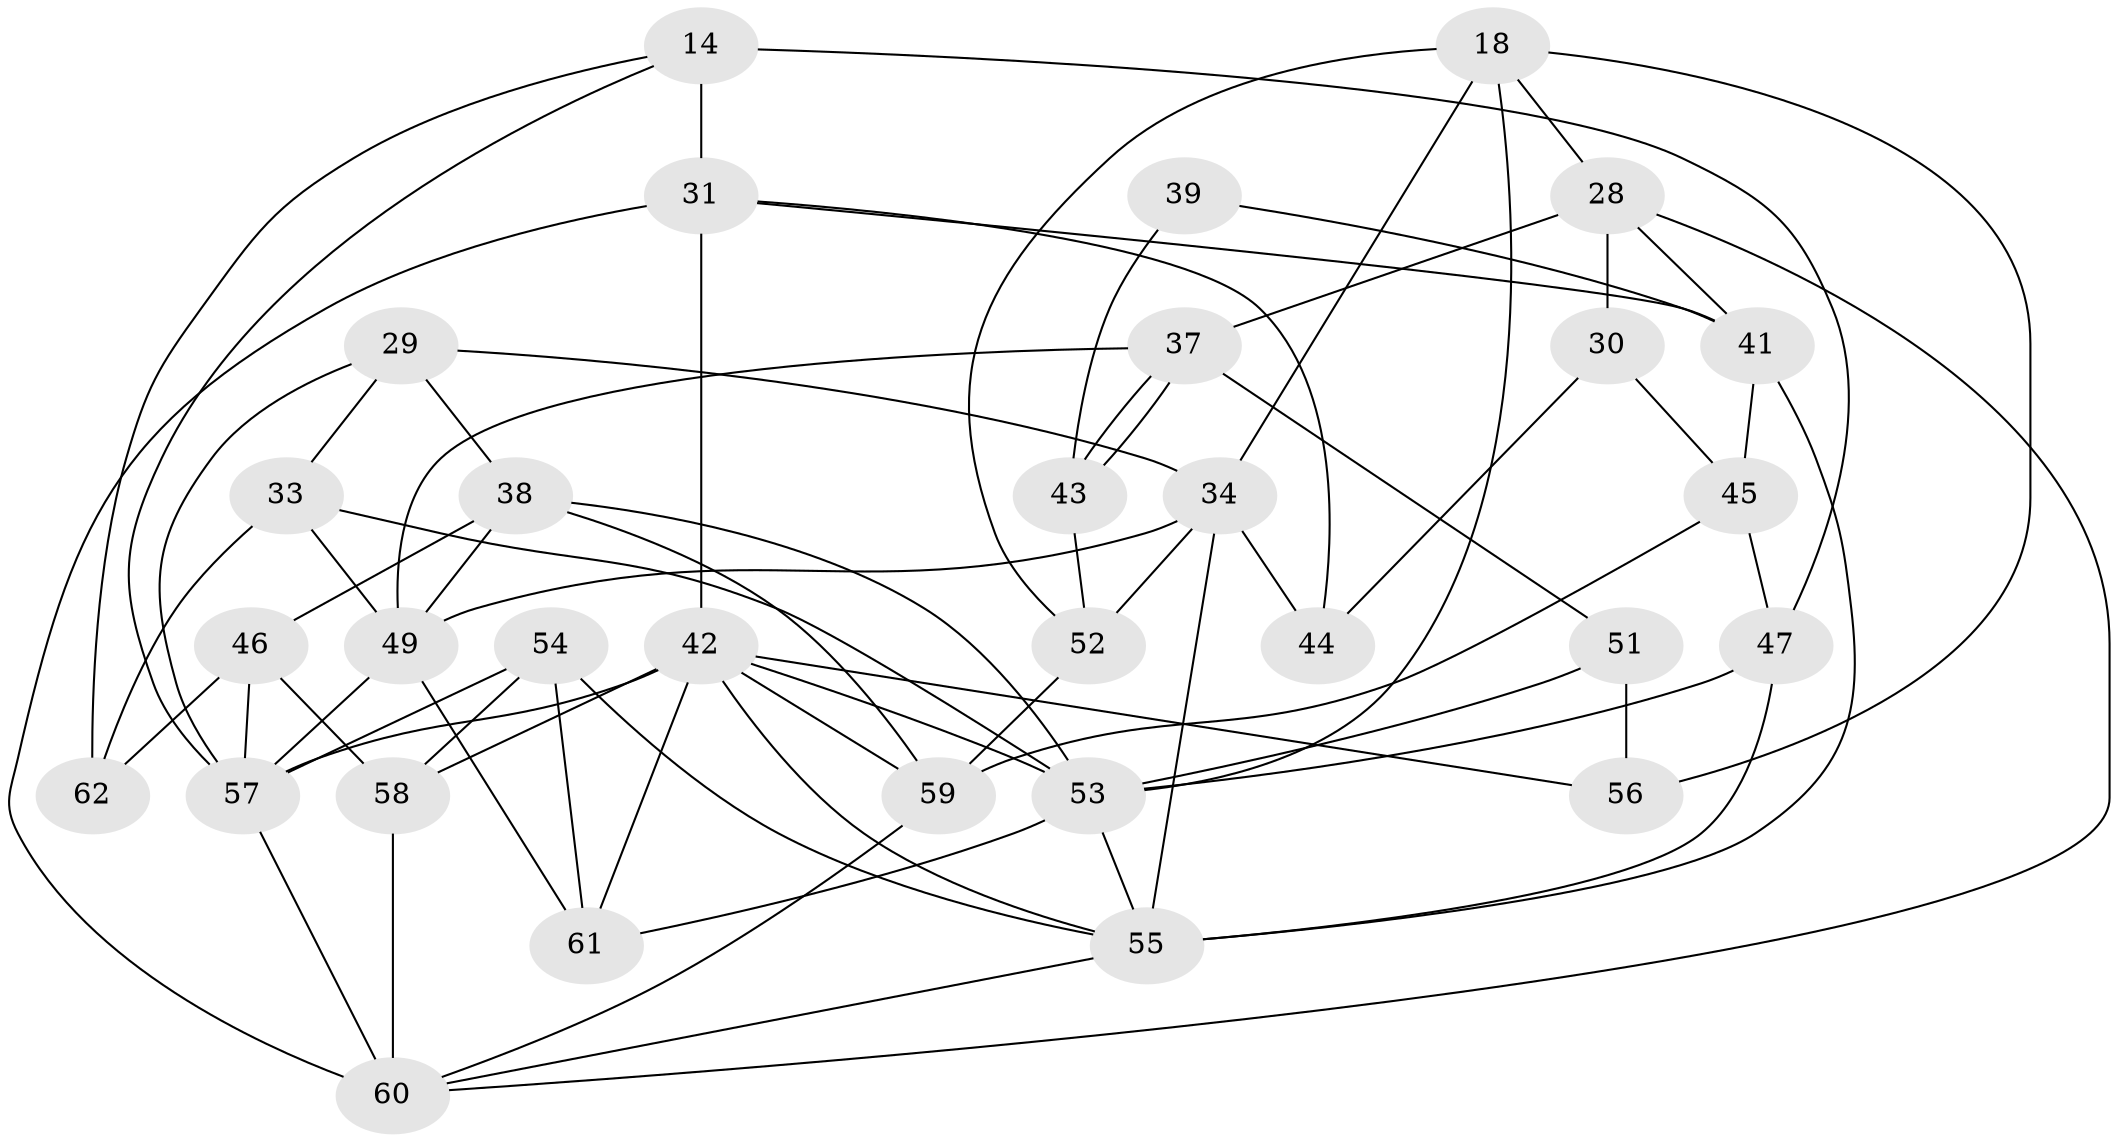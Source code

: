 // original degree distribution, {3: 0.2903225806451613, 4: 0.3064516129032258, 7: 0.04838709677419355, 5: 0.24193548387096775, 2: 0.08064516129032258, 6: 0.03225806451612903}
// Generated by graph-tools (version 1.1) at 2025/49/03/09/25 04:49:40]
// undirected, 31 vertices, 72 edges
graph export_dot {
graph [start="1"]
  node [color=gray90,style=filled];
  14 [super="+9"];
  18 [super="+17+11"];
  28;
  29;
  30;
  31;
  33;
  34 [super="+3"];
  37;
  38 [super="+27"];
  39;
  41 [super="+1"];
  42 [super="+8+21"];
  43;
  44 [super="+24"];
  45;
  46;
  47;
  49 [super="+40+20"];
  51;
  52;
  53 [super="+25+13+26"];
  54 [super="+19+35"];
  55 [super="+36"];
  56;
  57 [super="+7+50+23"];
  58 [super="+10"];
  59 [super="+22"];
  60 [super="+48"];
  61 [super="+32"];
  62;
  14 -- 47 [weight=2];
  14 -- 62;
  14 -- 31;
  14 -- 57;
  18 -- 52 [weight=2];
  18 -- 56;
  18 -- 28;
  18 -- 53 [weight=3];
  18 -- 34;
  28 -- 60;
  28 -- 41;
  28 -- 30;
  28 -- 37;
  29 -- 33;
  29 -- 34;
  29 -- 38;
  29 -- 57;
  30 -- 45;
  30 -- 44;
  31 -- 41;
  31 -- 60 [weight=2];
  31 -- 42 [weight=2];
  31 -- 44;
  33 -- 62;
  33 -- 53;
  33 -- 49;
  34 -- 52;
  34 -- 44;
  34 -- 49;
  34 -- 55 [weight=2];
  37 -- 43;
  37 -- 43;
  37 -- 49;
  37 -- 51;
  38 -- 46 [weight=2];
  38 -- 59;
  38 -- 49 [weight=3];
  38 -- 53 [weight=2];
  39 -- 43;
  39 -- 41;
  41 -- 45;
  41 -- 55;
  42 -- 61 [weight=2];
  42 -- 56;
  42 -- 57 [weight=3];
  42 -- 59;
  42 -- 58;
  42 -- 55;
  42 -- 53;
  43 -- 52;
  45 -- 59;
  45 -- 47;
  46 -- 62;
  46 -- 58;
  46 -- 57;
  47 -- 55;
  47 -- 53;
  49 -- 57 [weight=2];
  49 -- 61 [weight=2];
  51 -- 56;
  51 -- 53;
  52 -- 59 [weight=2];
  53 -- 61;
  53 -- 55;
  54 -- 61 [weight=2];
  54 -- 58 [weight=2];
  54 -- 57;
  54 -- 55;
  55 -- 60;
  57 -- 60;
  58 -- 60;
  59 -- 60;
}
